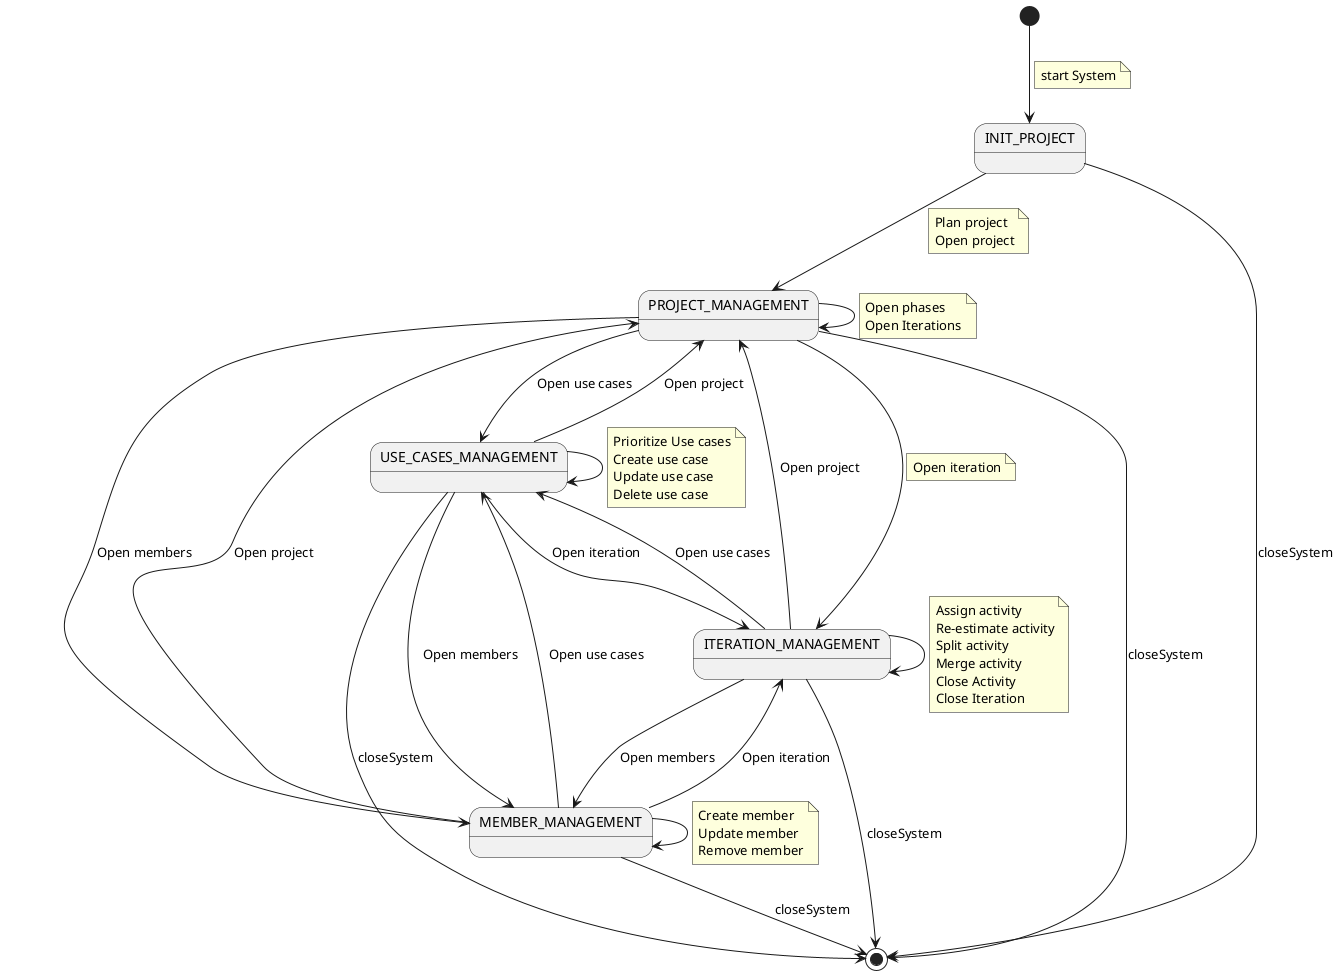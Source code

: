 @startuml



[*] --> INIT_PROJECT
 note on link
    start System
 end note
INIT_PROJECT -down-> PROJECT_MANAGEMENT
    note on link
        Plan project
        Open project
    end note

INIT_PROJECT            -down-> [*] : closeSystem
PROJECT_MANAGEMENT          -down-> [*] : closeSystem
USE_CASES_MANAGEMENT    -down-> [*] : closeSystem
MEMBER_MANAGEMENT       -down-> [*] : closeSystem
ITERATION_MANAGEMENT      -down-> [*] : closeSystem

PROJECT_MANAGEMENT --> PROJECT_MANAGEMENT
    note on link
        Open phases
        Open Iterations
    end note
PROJECT_MANAGEMENT --> USE_CASES_MANAGEMENT : Open use cases
PROJECT_MANAGEMENT --> MEMBER_MANAGEMENT    : Open members
PROJECT_MANAGEMENT --> ITERATION_MANAGEMENT
    note on link
        Open iteration
    end note
USE_CASES_MANAGEMENT --> USE_CASES_MANAGEMENT
    note on link
        Prioritize Use cases
        Create use case
        Update use case
        Delete use case
    end note
USE_CASES_MANAGEMENT --> PROJECT_MANAGEMENT         : Open project
USE_CASES_MANAGEMENT --> MEMBER_MANAGEMENT      : Open members
USE_CASES_MANAGEMENT --> ITERATION_MANAGEMENT     : Open iteration

MEMBER_MANAGEMENT --> MEMBER_MANAGEMENT
    note on link
        Create member
        Update member
        Remove member
    end note
MEMBER_MANAGEMENT --> PROJECT_MANAGEMENT        : Open project
MEMBER_MANAGEMENT --> USE_CASES_MANAGEMENT  : Open use cases
MEMBER_MANAGEMENT --> ITERATION_MANAGEMENT    : Open iteration

ITERATION_MANAGEMENT --> ITERATION_MANAGEMENT
    note on link
        Assign activity
        Re-estimate activity
        Split activity
        Merge activity
        Close Activity
        Close Iteration
    end note
ITERATION_MANAGEMENT --> PROJECT_MANAGEMENT : Open project
ITERATION_MANAGEMENT --> MEMBER_MANAGEMENT : Open members
ITERATION_MANAGEMENT --> USE_CASES_MANAGEMENT : Open use cases
@enduml